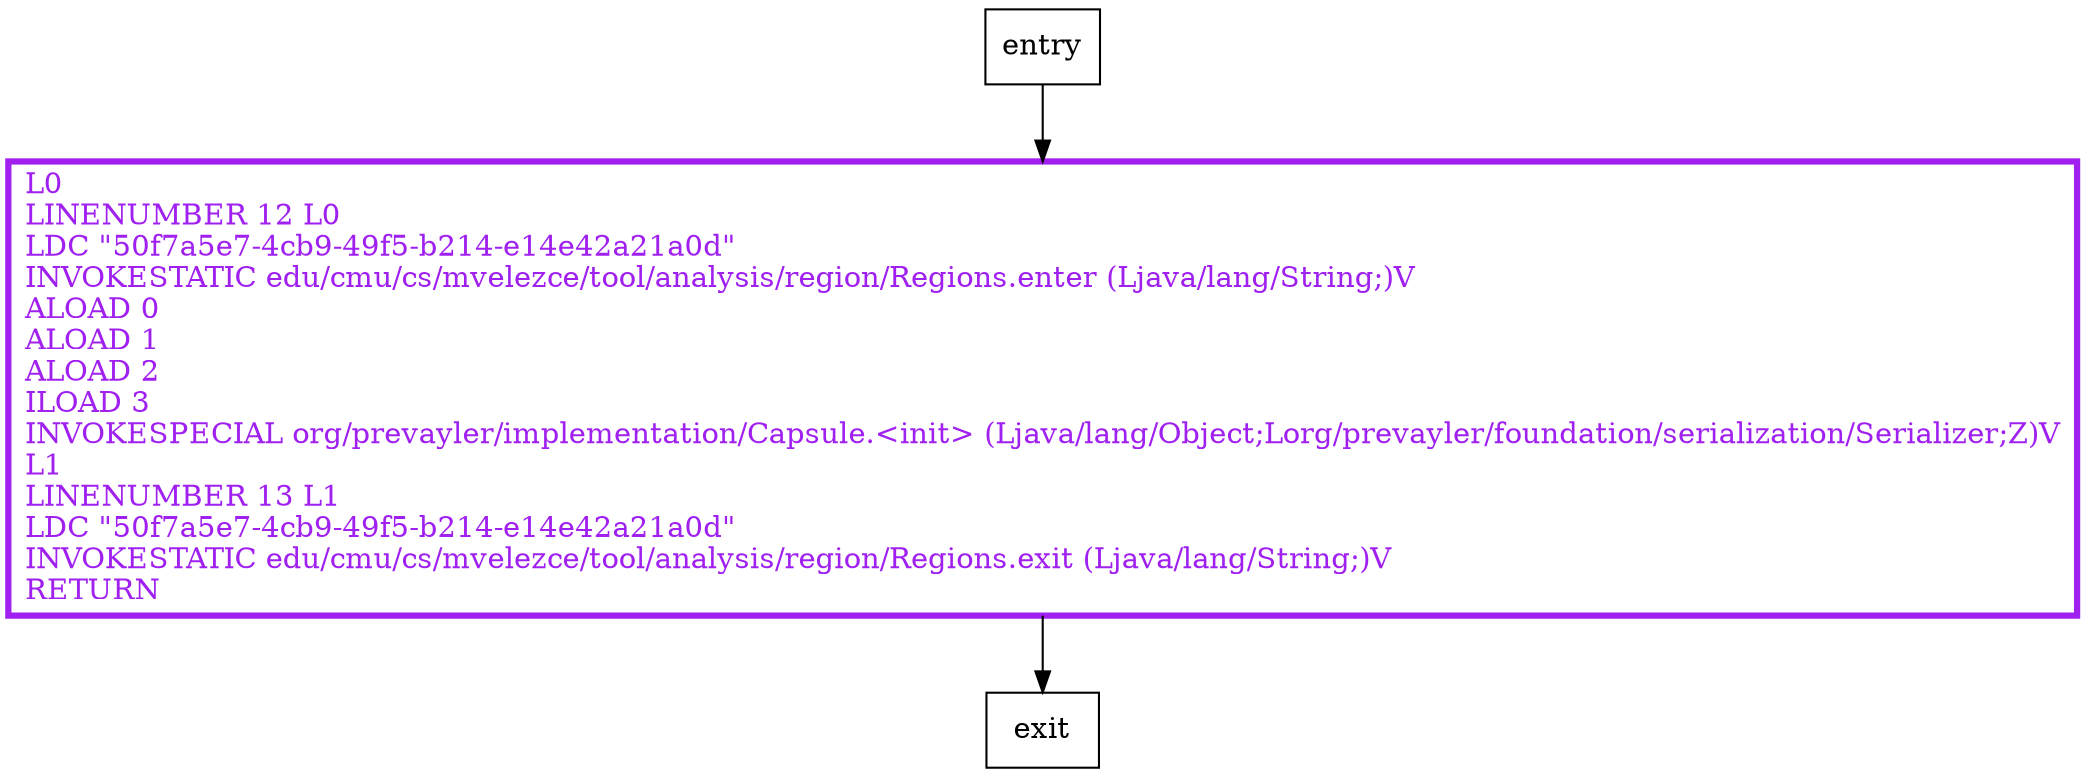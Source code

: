 digraph <init> {
node [shape=record];
2126517536 [label="L0\lLINENUMBER 12 L0\lLDC \"50f7a5e7-4cb9-49f5-b214-e14e42a21a0d\"\lINVOKESTATIC edu/cmu/cs/mvelezce/tool/analysis/region/Regions.enter (Ljava/lang/String;)V\lALOAD 0\lALOAD 1\lALOAD 2\lILOAD 3\lINVOKESPECIAL org/prevayler/implementation/Capsule.\<init\> (Ljava/lang/Object;Lorg/prevayler/foundation/serialization/Serializer;Z)V\lL1\lLINENUMBER 13 L1\lLDC \"50f7a5e7-4cb9-49f5-b214-e14e42a21a0d\"\lINVOKESTATIC edu/cmu/cs/mvelezce/tool/analysis/region/Regions.exit (Ljava/lang/String;)V\lRETURN\l"];
entry;
exit;
entry -> 2126517536;
2126517536 -> exit;
2126517536[fontcolor="purple", penwidth=3, color="purple"];
}
